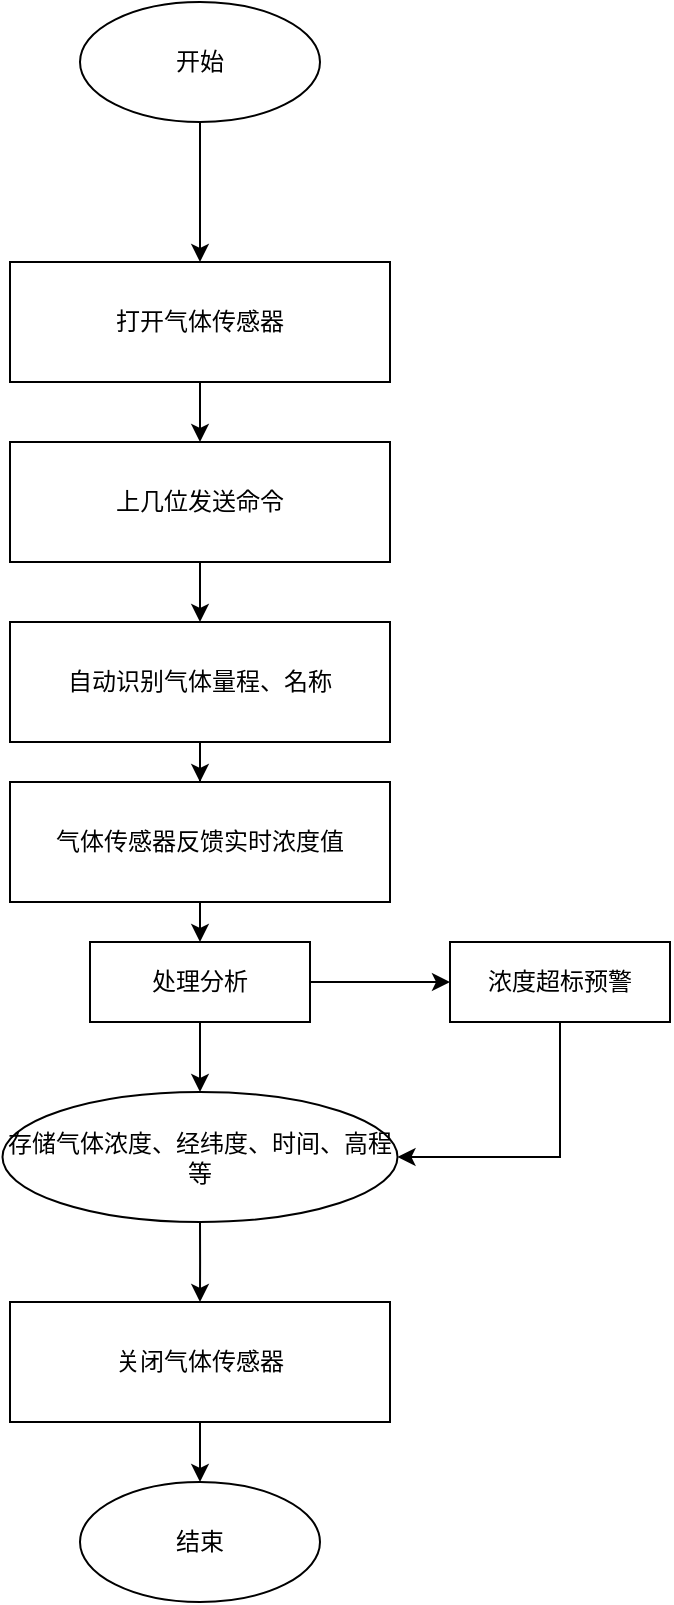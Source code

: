 <mxfile version="24.5.4" type="github">
  <diagram id="C5RBs43oDa-KdzZeNtuy" name="Page-1">
    <mxGraphModel dx="1050" dy="522" grid="1" gridSize="10" guides="1" tooltips="1" connect="1" arrows="1" fold="1" page="1" pageScale="1" pageWidth="827" pageHeight="1169" math="0" shadow="0">
      <root>
        <mxCell id="WIyWlLk6GJQsqaUBKTNV-0" />
        <mxCell id="WIyWlLk6GJQsqaUBKTNV-1" parent="WIyWlLk6GJQsqaUBKTNV-0" />
        <mxCell id="YiZpZG4YG-7SigS1AQYH-5" style="edgeStyle=orthogonalEdgeStyle;rounded=0;orthogonalLoop=1;jettySize=auto;html=1;exitX=0.5;exitY=1;exitDx=0;exitDy=0;entryX=0.5;entryY=0;entryDx=0;entryDy=0;" edge="1" parent="WIyWlLk6GJQsqaUBKTNV-1" source="YiZpZG4YG-7SigS1AQYH-0" target="YiZpZG4YG-7SigS1AQYH-2">
          <mxGeometry relative="1" as="geometry" />
        </mxCell>
        <mxCell id="YiZpZG4YG-7SigS1AQYH-0" value="打开气体传感器" style="rounded=0;whiteSpace=wrap;html=1;" vertex="1" parent="WIyWlLk6GJQsqaUBKTNV-1">
          <mxGeometry x="160" y="170" width="190" height="60" as="geometry" />
        </mxCell>
        <mxCell id="YiZpZG4YG-7SigS1AQYH-4" style="edgeStyle=orthogonalEdgeStyle;rounded=0;orthogonalLoop=1;jettySize=auto;html=1;entryX=0.5;entryY=0;entryDx=0;entryDy=0;" edge="1" parent="WIyWlLk6GJQsqaUBKTNV-1" source="YiZpZG4YG-7SigS1AQYH-1" target="YiZpZG4YG-7SigS1AQYH-0">
          <mxGeometry relative="1" as="geometry" />
        </mxCell>
        <mxCell id="YiZpZG4YG-7SigS1AQYH-1" value="开始" style="ellipse;whiteSpace=wrap;html=1;" vertex="1" parent="WIyWlLk6GJQsqaUBKTNV-1">
          <mxGeometry x="195" y="40" width="120" height="60" as="geometry" />
        </mxCell>
        <mxCell id="YiZpZG4YG-7SigS1AQYH-6" style="edgeStyle=orthogonalEdgeStyle;rounded=0;orthogonalLoop=1;jettySize=auto;html=1;exitX=0.5;exitY=1;exitDx=0;exitDy=0;" edge="1" parent="WIyWlLk6GJQsqaUBKTNV-1" source="YiZpZG4YG-7SigS1AQYH-2" target="YiZpZG4YG-7SigS1AQYH-3">
          <mxGeometry relative="1" as="geometry" />
        </mxCell>
        <mxCell id="YiZpZG4YG-7SigS1AQYH-2" value="上几位发送命令" style="rounded=0;whiteSpace=wrap;html=1;" vertex="1" parent="WIyWlLk6GJQsqaUBKTNV-1">
          <mxGeometry x="160" y="260" width="190" height="60" as="geometry" />
        </mxCell>
        <mxCell id="YiZpZG4YG-7SigS1AQYH-8" style="edgeStyle=orthogonalEdgeStyle;rounded=0;orthogonalLoop=1;jettySize=auto;html=1;exitX=0.5;exitY=1;exitDx=0;exitDy=0;" edge="1" parent="WIyWlLk6GJQsqaUBKTNV-1" source="YiZpZG4YG-7SigS1AQYH-3" target="YiZpZG4YG-7SigS1AQYH-7">
          <mxGeometry relative="1" as="geometry" />
        </mxCell>
        <mxCell id="YiZpZG4YG-7SigS1AQYH-3" value="自动识别气体量程、名称" style="rounded=0;whiteSpace=wrap;html=1;" vertex="1" parent="WIyWlLk6GJQsqaUBKTNV-1">
          <mxGeometry x="160" y="350" width="190" height="60" as="geometry" />
        </mxCell>
        <mxCell id="YiZpZG4YG-7SigS1AQYH-10" style="edgeStyle=orthogonalEdgeStyle;rounded=0;orthogonalLoop=1;jettySize=auto;html=1;exitX=0.5;exitY=1;exitDx=0;exitDy=0;entryX=0.5;entryY=0;entryDx=0;entryDy=0;" edge="1" parent="WIyWlLk6GJQsqaUBKTNV-1" source="YiZpZG4YG-7SigS1AQYH-7" target="YiZpZG4YG-7SigS1AQYH-9">
          <mxGeometry relative="1" as="geometry" />
        </mxCell>
        <mxCell id="YiZpZG4YG-7SigS1AQYH-7" value="气体传感器反馈实时浓度值" style="rounded=0;whiteSpace=wrap;html=1;" vertex="1" parent="WIyWlLk6GJQsqaUBKTNV-1">
          <mxGeometry x="160" y="430" width="190" height="60" as="geometry" />
        </mxCell>
        <mxCell id="YiZpZG4YG-7SigS1AQYH-13" style="edgeStyle=orthogonalEdgeStyle;rounded=0;orthogonalLoop=1;jettySize=auto;html=1;exitX=1;exitY=0.5;exitDx=0;exitDy=0;entryX=0;entryY=0.5;entryDx=0;entryDy=0;" edge="1" parent="WIyWlLk6GJQsqaUBKTNV-1" source="YiZpZG4YG-7SigS1AQYH-9" target="YiZpZG4YG-7SigS1AQYH-12">
          <mxGeometry relative="1" as="geometry" />
        </mxCell>
        <mxCell id="YiZpZG4YG-7SigS1AQYH-14" value="" style="edgeStyle=orthogonalEdgeStyle;rounded=0;orthogonalLoop=1;jettySize=auto;html=1;" edge="1" parent="WIyWlLk6GJQsqaUBKTNV-1" source="YiZpZG4YG-7SigS1AQYH-9" target="YiZpZG4YG-7SigS1AQYH-11">
          <mxGeometry relative="1" as="geometry" />
        </mxCell>
        <mxCell id="YiZpZG4YG-7SigS1AQYH-9" value="处理分析" style="rounded=0;whiteSpace=wrap;html=1;" vertex="1" parent="WIyWlLk6GJQsqaUBKTNV-1">
          <mxGeometry x="200" y="510" width="110" height="40" as="geometry" />
        </mxCell>
        <mxCell id="YiZpZG4YG-7SigS1AQYH-21" style="edgeStyle=orthogonalEdgeStyle;rounded=0;orthogonalLoop=1;jettySize=auto;html=1;entryX=0.5;entryY=0;entryDx=0;entryDy=0;" edge="1" parent="WIyWlLk6GJQsqaUBKTNV-1" source="YiZpZG4YG-7SigS1AQYH-11" target="YiZpZG4YG-7SigS1AQYH-18">
          <mxGeometry relative="1" as="geometry" />
        </mxCell>
        <mxCell id="YiZpZG4YG-7SigS1AQYH-11" value="存储气体浓度、经纬度、时间、高程等" style="ellipse;whiteSpace=wrap;html=1;" vertex="1" parent="WIyWlLk6GJQsqaUBKTNV-1">
          <mxGeometry x="156.25" y="585" width="197.5" height="65" as="geometry" />
        </mxCell>
        <mxCell id="YiZpZG4YG-7SigS1AQYH-16" style="edgeStyle=orthogonalEdgeStyle;rounded=0;orthogonalLoop=1;jettySize=auto;html=1;entryX=1;entryY=0.5;entryDx=0;entryDy=0;exitX=0.5;exitY=1;exitDx=0;exitDy=0;" edge="1" parent="WIyWlLk6GJQsqaUBKTNV-1" source="YiZpZG4YG-7SigS1AQYH-12" target="YiZpZG4YG-7SigS1AQYH-11">
          <mxGeometry relative="1" as="geometry" />
        </mxCell>
        <mxCell id="YiZpZG4YG-7SigS1AQYH-12" value="浓度超标预警" style="rounded=0;whiteSpace=wrap;html=1;" vertex="1" parent="WIyWlLk6GJQsqaUBKTNV-1">
          <mxGeometry x="380" y="510" width="110" height="40" as="geometry" />
        </mxCell>
        <mxCell id="YiZpZG4YG-7SigS1AQYH-22" style="edgeStyle=orthogonalEdgeStyle;rounded=0;orthogonalLoop=1;jettySize=auto;html=1;entryX=0.5;entryY=0;entryDx=0;entryDy=0;" edge="1" parent="WIyWlLk6GJQsqaUBKTNV-1" source="YiZpZG4YG-7SigS1AQYH-18" target="YiZpZG4YG-7SigS1AQYH-20">
          <mxGeometry relative="1" as="geometry" />
        </mxCell>
        <mxCell id="YiZpZG4YG-7SigS1AQYH-18" value="关闭气体传感器" style="rounded=0;whiteSpace=wrap;html=1;" vertex="1" parent="WIyWlLk6GJQsqaUBKTNV-1">
          <mxGeometry x="160" y="690" width="190" height="60" as="geometry" />
        </mxCell>
        <mxCell id="YiZpZG4YG-7SigS1AQYH-20" value="结束" style="ellipse;whiteSpace=wrap;html=1;" vertex="1" parent="WIyWlLk6GJQsqaUBKTNV-1">
          <mxGeometry x="195" y="780" width="120" height="60" as="geometry" />
        </mxCell>
      </root>
    </mxGraphModel>
  </diagram>
</mxfile>
